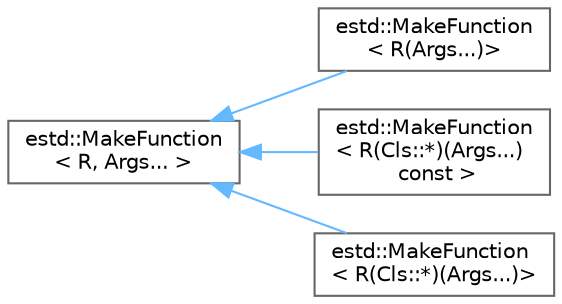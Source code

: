 digraph "Graphical Class Hierarchy"
{
 // LATEX_PDF_SIZE
  bgcolor="transparent";
  edge [fontname=Helvetica,fontsize=10,labelfontname=Helvetica,labelfontsize=10];
  node [fontname=Helvetica,fontsize=10,shape=box,height=0.2,width=0.4];
  rankdir="LR";
  Node0 [id="Node000000",label="estd::MakeFunction\l\< R, Args... \>",height=0.2,width=0.4,color="grey40", fillcolor="white", style="filled",URL="$d3/db4/structestd_1_1MakeFunction.html",tooltip=" "];
  Node0 -> Node1 [id="edge130_Node000000_Node000001",dir="back",color="steelblue1",style="solid",tooltip=" "];
  Node1 [id="Node000001",label="estd::MakeFunction\l\< R(Args...)\>",height=0.2,width=0.4,color="grey40", fillcolor="white", style="filled",URL="$d7/d20/structestd_1_1MakeFunction_3_01R_07Args_8_8_8_08_4.html",tooltip=" "];
  Node0 -> Node2 [id="edge131_Node000000_Node000002",dir="back",color="steelblue1",style="solid",tooltip=" "];
  Node2 [id="Node000002",label="estd::MakeFunction\l\< R(Cls::*)(Args...)\l const \>",height=0.2,width=0.4,color="grey40", fillcolor="white", style="filled",URL="$d2/d3b/structestd_1_1MakeFunction_3_01R_07Cls_1_1_5_08_07Args_8_8_8_08_01const_01_4.html",tooltip=" "];
  Node0 -> Node3 [id="edge132_Node000000_Node000003",dir="back",color="steelblue1",style="solid",tooltip=" "];
  Node3 [id="Node000003",label="estd::MakeFunction\l\< R(Cls::*)(Args...)\>",height=0.2,width=0.4,color="grey40", fillcolor="white", style="filled",URL="$d9/deb/structestd_1_1MakeFunction_3_01R_07Cls_1_1_5_08_07Args_8_8_8_08_4.html",tooltip=" "];
}
